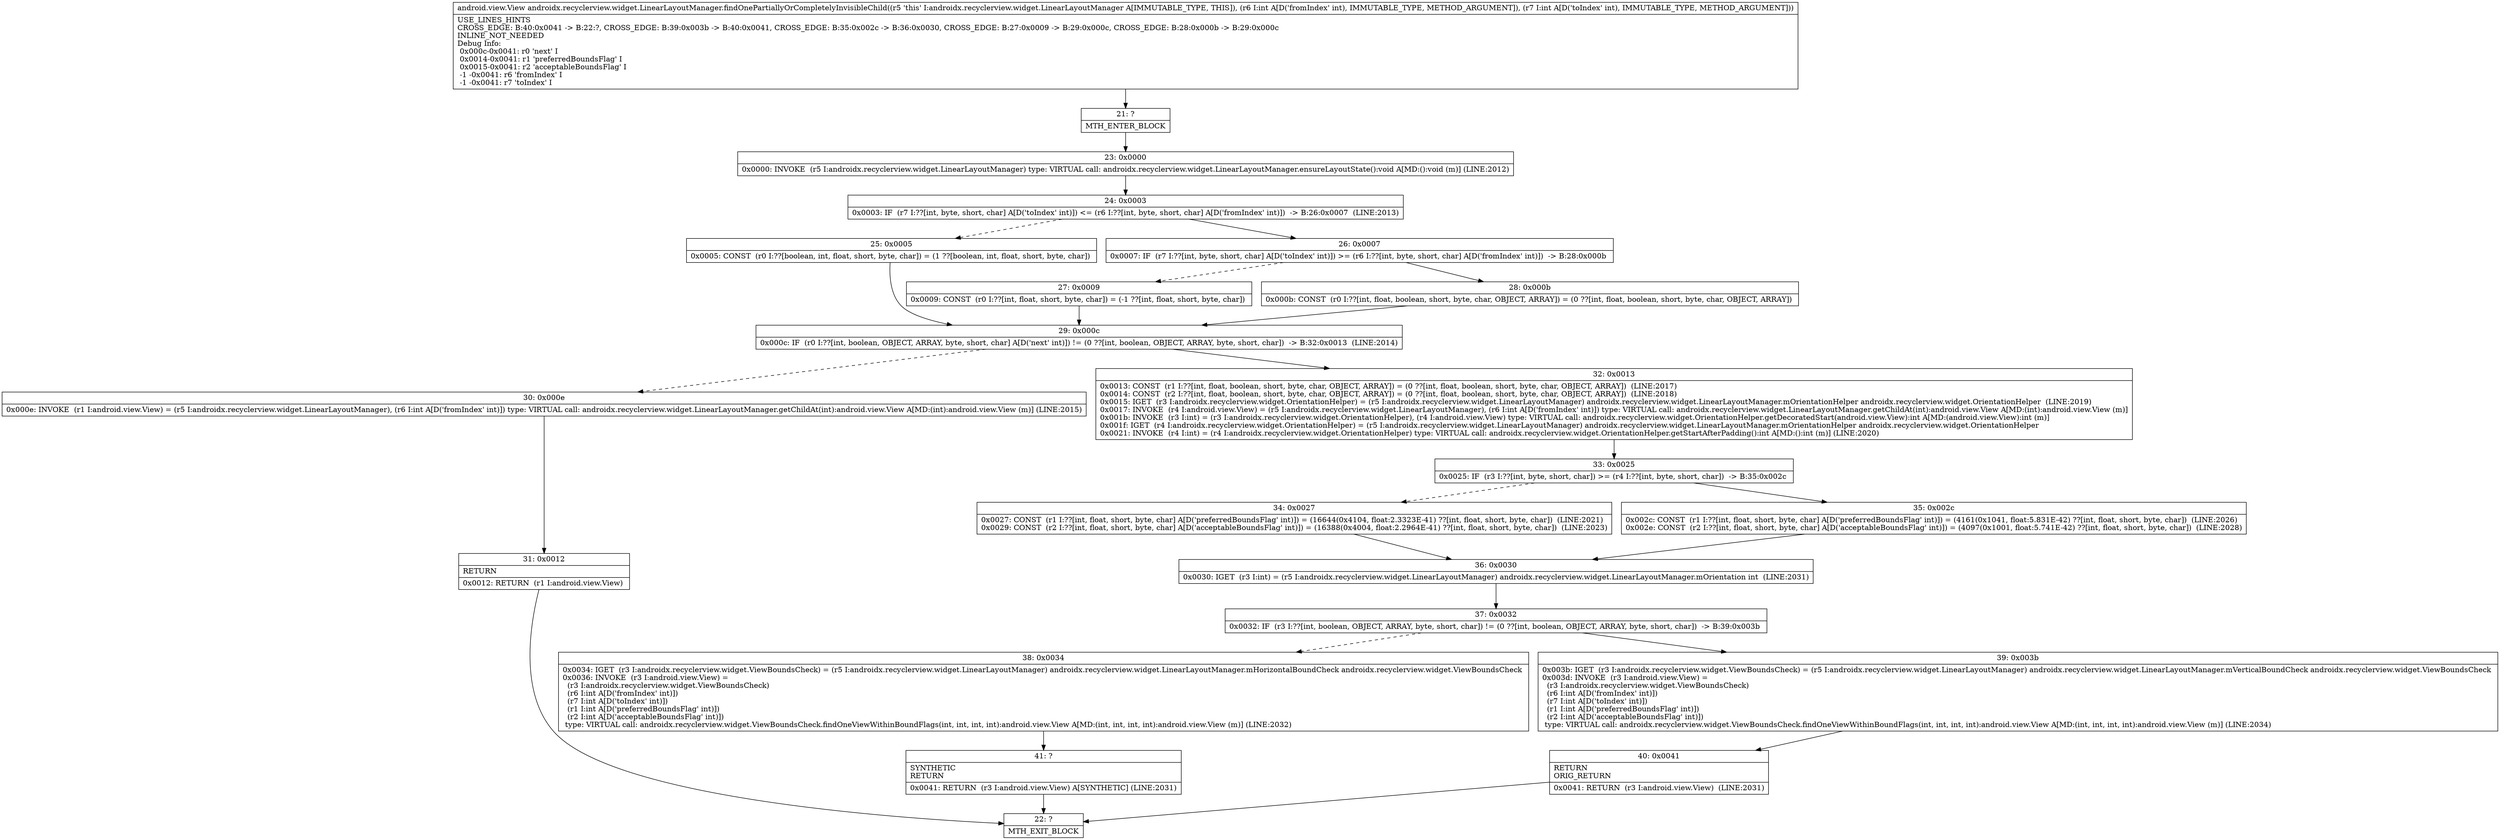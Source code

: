digraph "CFG forandroidx.recyclerview.widget.LinearLayoutManager.findOnePartiallyOrCompletelyInvisibleChild(II)Landroid\/view\/View;" {
Node_21 [shape=record,label="{21\:\ ?|MTH_ENTER_BLOCK\l}"];
Node_23 [shape=record,label="{23\:\ 0x0000|0x0000: INVOKE  (r5 I:androidx.recyclerview.widget.LinearLayoutManager) type: VIRTUAL call: androidx.recyclerview.widget.LinearLayoutManager.ensureLayoutState():void A[MD:():void (m)] (LINE:2012)\l}"];
Node_24 [shape=record,label="{24\:\ 0x0003|0x0003: IF  (r7 I:??[int, byte, short, char] A[D('toIndex' int)]) \<= (r6 I:??[int, byte, short, char] A[D('fromIndex' int)])  \-\> B:26:0x0007  (LINE:2013)\l}"];
Node_25 [shape=record,label="{25\:\ 0x0005|0x0005: CONST  (r0 I:??[boolean, int, float, short, byte, char]) = (1 ??[boolean, int, float, short, byte, char]) \l}"];
Node_29 [shape=record,label="{29\:\ 0x000c|0x000c: IF  (r0 I:??[int, boolean, OBJECT, ARRAY, byte, short, char] A[D('next' int)]) != (0 ??[int, boolean, OBJECT, ARRAY, byte, short, char])  \-\> B:32:0x0013  (LINE:2014)\l}"];
Node_30 [shape=record,label="{30\:\ 0x000e|0x000e: INVOKE  (r1 I:android.view.View) = (r5 I:androidx.recyclerview.widget.LinearLayoutManager), (r6 I:int A[D('fromIndex' int)]) type: VIRTUAL call: androidx.recyclerview.widget.LinearLayoutManager.getChildAt(int):android.view.View A[MD:(int):android.view.View (m)] (LINE:2015)\l}"];
Node_31 [shape=record,label="{31\:\ 0x0012|RETURN\l|0x0012: RETURN  (r1 I:android.view.View) \l}"];
Node_22 [shape=record,label="{22\:\ ?|MTH_EXIT_BLOCK\l}"];
Node_32 [shape=record,label="{32\:\ 0x0013|0x0013: CONST  (r1 I:??[int, float, boolean, short, byte, char, OBJECT, ARRAY]) = (0 ??[int, float, boolean, short, byte, char, OBJECT, ARRAY])  (LINE:2017)\l0x0014: CONST  (r2 I:??[int, float, boolean, short, byte, char, OBJECT, ARRAY]) = (0 ??[int, float, boolean, short, byte, char, OBJECT, ARRAY])  (LINE:2018)\l0x0015: IGET  (r3 I:androidx.recyclerview.widget.OrientationHelper) = (r5 I:androidx.recyclerview.widget.LinearLayoutManager) androidx.recyclerview.widget.LinearLayoutManager.mOrientationHelper androidx.recyclerview.widget.OrientationHelper  (LINE:2019)\l0x0017: INVOKE  (r4 I:android.view.View) = (r5 I:androidx.recyclerview.widget.LinearLayoutManager), (r6 I:int A[D('fromIndex' int)]) type: VIRTUAL call: androidx.recyclerview.widget.LinearLayoutManager.getChildAt(int):android.view.View A[MD:(int):android.view.View (m)]\l0x001b: INVOKE  (r3 I:int) = (r3 I:androidx.recyclerview.widget.OrientationHelper), (r4 I:android.view.View) type: VIRTUAL call: androidx.recyclerview.widget.OrientationHelper.getDecoratedStart(android.view.View):int A[MD:(android.view.View):int (m)]\l0x001f: IGET  (r4 I:androidx.recyclerview.widget.OrientationHelper) = (r5 I:androidx.recyclerview.widget.LinearLayoutManager) androidx.recyclerview.widget.LinearLayoutManager.mOrientationHelper androidx.recyclerview.widget.OrientationHelper \l0x0021: INVOKE  (r4 I:int) = (r4 I:androidx.recyclerview.widget.OrientationHelper) type: VIRTUAL call: androidx.recyclerview.widget.OrientationHelper.getStartAfterPadding():int A[MD:():int (m)] (LINE:2020)\l}"];
Node_33 [shape=record,label="{33\:\ 0x0025|0x0025: IF  (r3 I:??[int, byte, short, char]) \>= (r4 I:??[int, byte, short, char])  \-\> B:35:0x002c \l}"];
Node_34 [shape=record,label="{34\:\ 0x0027|0x0027: CONST  (r1 I:??[int, float, short, byte, char] A[D('preferredBoundsFlag' int)]) = (16644(0x4104, float:2.3323E\-41) ??[int, float, short, byte, char])  (LINE:2021)\l0x0029: CONST  (r2 I:??[int, float, short, byte, char] A[D('acceptableBoundsFlag' int)]) = (16388(0x4004, float:2.2964E\-41) ??[int, float, short, byte, char])  (LINE:2023)\l}"];
Node_36 [shape=record,label="{36\:\ 0x0030|0x0030: IGET  (r3 I:int) = (r5 I:androidx.recyclerview.widget.LinearLayoutManager) androidx.recyclerview.widget.LinearLayoutManager.mOrientation int  (LINE:2031)\l}"];
Node_37 [shape=record,label="{37\:\ 0x0032|0x0032: IF  (r3 I:??[int, boolean, OBJECT, ARRAY, byte, short, char]) != (0 ??[int, boolean, OBJECT, ARRAY, byte, short, char])  \-\> B:39:0x003b \l}"];
Node_38 [shape=record,label="{38\:\ 0x0034|0x0034: IGET  (r3 I:androidx.recyclerview.widget.ViewBoundsCheck) = (r5 I:androidx.recyclerview.widget.LinearLayoutManager) androidx.recyclerview.widget.LinearLayoutManager.mHorizontalBoundCheck androidx.recyclerview.widget.ViewBoundsCheck \l0x0036: INVOKE  (r3 I:android.view.View) = \l  (r3 I:androidx.recyclerview.widget.ViewBoundsCheck)\l  (r6 I:int A[D('fromIndex' int)])\l  (r7 I:int A[D('toIndex' int)])\l  (r1 I:int A[D('preferredBoundsFlag' int)])\l  (r2 I:int A[D('acceptableBoundsFlag' int)])\l type: VIRTUAL call: androidx.recyclerview.widget.ViewBoundsCheck.findOneViewWithinBoundFlags(int, int, int, int):android.view.View A[MD:(int, int, int, int):android.view.View (m)] (LINE:2032)\l}"];
Node_41 [shape=record,label="{41\:\ ?|SYNTHETIC\lRETURN\l|0x0041: RETURN  (r3 I:android.view.View) A[SYNTHETIC] (LINE:2031)\l}"];
Node_39 [shape=record,label="{39\:\ 0x003b|0x003b: IGET  (r3 I:androidx.recyclerview.widget.ViewBoundsCheck) = (r5 I:androidx.recyclerview.widget.LinearLayoutManager) androidx.recyclerview.widget.LinearLayoutManager.mVerticalBoundCheck androidx.recyclerview.widget.ViewBoundsCheck \l0x003d: INVOKE  (r3 I:android.view.View) = \l  (r3 I:androidx.recyclerview.widget.ViewBoundsCheck)\l  (r6 I:int A[D('fromIndex' int)])\l  (r7 I:int A[D('toIndex' int)])\l  (r1 I:int A[D('preferredBoundsFlag' int)])\l  (r2 I:int A[D('acceptableBoundsFlag' int)])\l type: VIRTUAL call: androidx.recyclerview.widget.ViewBoundsCheck.findOneViewWithinBoundFlags(int, int, int, int):android.view.View A[MD:(int, int, int, int):android.view.View (m)] (LINE:2034)\l}"];
Node_40 [shape=record,label="{40\:\ 0x0041|RETURN\lORIG_RETURN\l|0x0041: RETURN  (r3 I:android.view.View)  (LINE:2031)\l}"];
Node_35 [shape=record,label="{35\:\ 0x002c|0x002c: CONST  (r1 I:??[int, float, short, byte, char] A[D('preferredBoundsFlag' int)]) = (4161(0x1041, float:5.831E\-42) ??[int, float, short, byte, char])  (LINE:2026)\l0x002e: CONST  (r2 I:??[int, float, short, byte, char] A[D('acceptableBoundsFlag' int)]) = (4097(0x1001, float:5.741E\-42) ??[int, float, short, byte, char])  (LINE:2028)\l}"];
Node_26 [shape=record,label="{26\:\ 0x0007|0x0007: IF  (r7 I:??[int, byte, short, char] A[D('toIndex' int)]) \>= (r6 I:??[int, byte, short, char] A[D('fromIndex' int)])  \-\> B:28:0x000b \l}"];
Node_27 [shape=record,label="{27\:\ 0x0009|0x0009: CONST  (r0 I:??[int, float, short, byte, char]) = (\-1 ??[int, float, short, byte, char]) \l}"];
Node_28 [shape=record,label="{28\:\ 0x000b|0x000b: CONST  (r0 I:??[int, float, boolean, short, byte, char, OBJECT, ARRAY]) = (0 ??[int, float, boolean, short, byte, char, OBJECT, ARRAY]) \l}"];
MethodNode[shape=record,label="{android.view.View androidx.recyclerview.widget.LinearLayoutManager.findOnePartiallyOrCompletelyInvisibleChild((r5 'this' I:androidx.recyclerview.widget.LinearLayoutManager A[IMMUTABLE_TYPE, THIS]), (r6 I:int A[D('fromIndex' int), IMMUTABLE_TYPE, METHOD_ARGUMENT]), (r7 I:int A[D('toIndex' int), IMMUTABLE_TYPE, METHOD_ARGUMENT]))  | USE_LINES_HINTS\lCROSS_EDGE: B:40:0x0041 \-\> B:22:?, CROSS_EDGE: B:39:0x003b \-\> B:40:0x0041, CROSS_EDGE: B:35:0x002c \-\> B:36:0x0030, CROSS_EDGE: B:27:0x0009 \-\> B:29:0x000c, CROSS_EDGE: B:28:0x000b \-\> B:29:0x000c\lINLINE_NOT_NEEDED\lDebug Info:\l  0x000c\-0x0041: r0 'next' I\l  0x0014\-0x0041: r1 'preferredBoundsFlag' I\l  0x0015\-0x0041: r2 'acceptableBoundsFlag' I\l  \-1 \-0x0041: r6 'fromIndex' I\l  \-1 \-0x0041: r7 'toIndex' I\l}"];
MethodNode -> Node_21;Node_21 -> Node_23;
Node_23 -> Node_24;
Node_24 -> Node_25[style=dashed];
Node_24 -> Node_26;
Node_25 -> Node_29;
Node_29 -> Node_30[style=dashed];
Node_29 -> Node_32;
Node_30 -> Node_31;
Node_31 -> Node_22;
Node_32 -> Node_33;
Node_33 -> Node_34[style=dashed];
Node_33 -> Node_35;
Node_34 -> Node_36;
Node_36 -> Node_37;
Node_37 -> Node_38[style=dashed];
Node_37 -> Node_39;
Node_38 -> Node_41;
Node_41 -> Node_22;
Node_39 -> Node_40;
Node_40 -> Node_22;
Node_35 -> Node_36;
Node_26 -> Node_27[style=dashed];
Node_26 -> Node_28;
Node_27 -> Node_29;
Node_28 -> Node_29;
}

